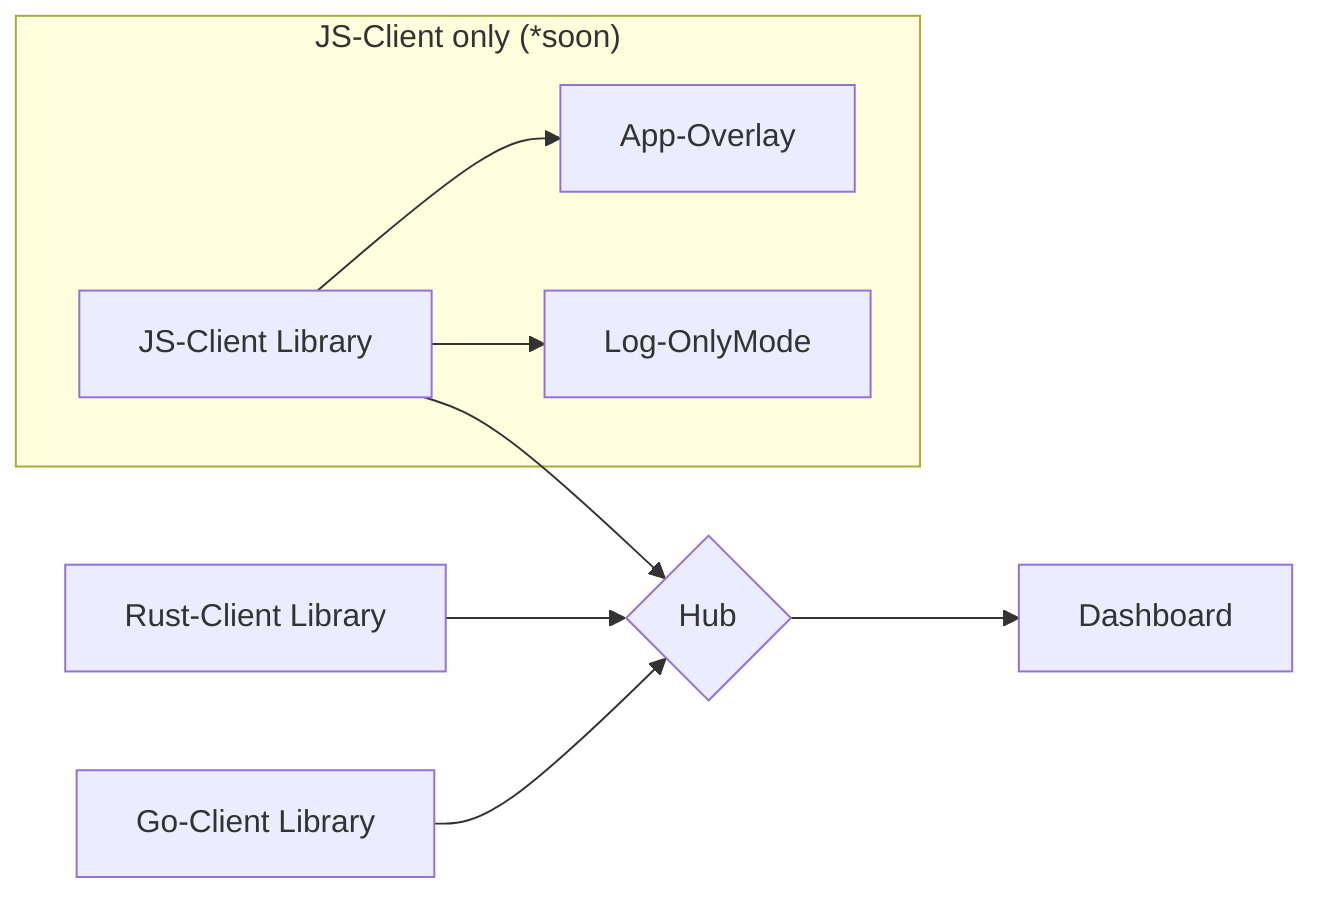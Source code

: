 graph LR
  subgraph "JS-Client only (*soon)"
  JS --> App-Overlay
  JS --> Log-OnlyMode
 end
  JS[JS-Client Library] --> Hub{Hub}


  Rust[Rust-Client Library] --> Hub
  Go[Go-Client Library] --> Hub
  Hub--> Dashboard